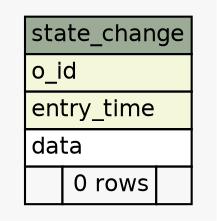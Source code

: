 // dot 2.26.0 on Linux 2.6.32-504.el6.x86_64
// SchemaSpy rev 590
digraph "state_change" {
  graph [
    rankdir="RL"
    bgcolor="#f7f7f7"
    nodesep="0.18"
    ranksep="0.46"
    fontname="Helvetica"
    fontsize="11"
  ];
  node [
    fontname="Helvetica"
    fontsize="11"
    shape="plaintext"
  ];
  edge [
    arrowsize="0.8"
  ];
  "state_change" [
    label=<
    <TABLE BORDER="0" CELLBORDER="1" CELLSPACING="0" BGCOLOR="#ffffff">
      <TR><TD COLSPAN="3" BGCOLOR="#9bab96" ALIGN="CENTER">state_change</TD></TR>
      <TR><TD PORT="o_id" COLSPAN="3" BGCOLOR="#f4f7da" ALIGN="LEFT">o_id</TD></TR>
      <TR><TD PORT="entry_time" COLSPAN="3" BGCOLOR="#f4f7da" ALIGN="LEFT">entry_time</TD></TR>
      <TR><TD PORT="data" COLSPAN="3" ALIGN="LEFT">data</TD></TR>
      <TR><TD ALIGN="LEFT" BGCOLOR="#f7f7f7">  </TD><TD ALIGN="RIGHT" BGCOLOR="#f7f7f7">0 rows</TD><TD ALIGN="RIGHT" BGCOLOR="#f7f7f7">  </TD></TR>
    </TABLE>>
    URL="tables/state_change.html"
    tooltip="state_change"
  ];
}
